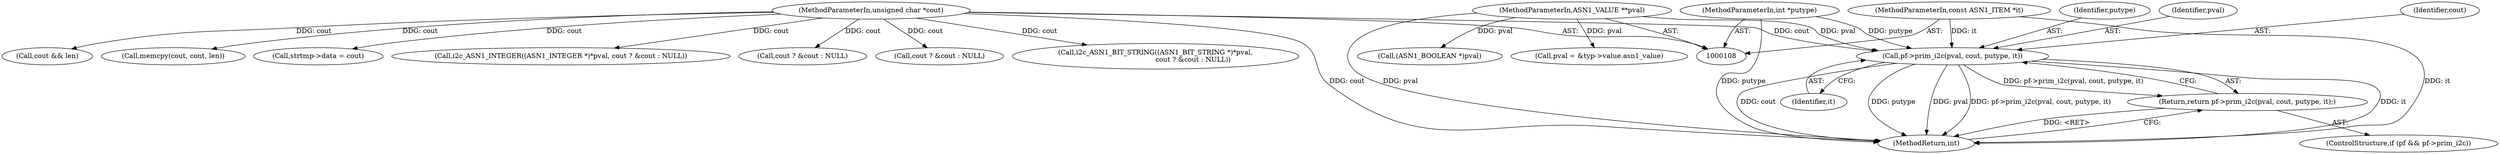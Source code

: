 digraph "0_openssl_f5da52e308a6aeea6d5f3df98c4da295d7e9cc27_1@pointer" {
"1000137" [label="(Call,pf->prim_i2c(pval, cout, putype, it))"];
"1000109" [label="(MethodParameterIn,ASN1_VALUE **pval)"];
"1000110" [label="(MethodParameterIn,unsigned char *cout)"];
"1000111" [label="(MethodParameterIn,int *putype)"];
"1000112" [label="(MethodParameterIn,const ASN1_ITEM *it)"];
"1000136" [label="(Return,return pf->prim_i2c(pval, cout, putype, it);)"];
"1000130" [label="(ControlStructure,if (pf && pf->prim_i2c))"];
"1000376" [label="(Call,strtmp->data = cout)"];
"1000140" [label="(Identifier,putype)"];
"1000326" [label="(Call,i2c_ASN1_INTEGER((ASN1_INTEGER *)*pval, cout ? &cout : NULL))"];
"1000317" [label="(Call,cout ? &cout : NULL)"];
"1000137" [label="(Call,pf->prim_i2c(pval, cout, putype, it))"];
"1000136" [label="(Return,return pf->prim_i2c(pval, cout, putype, it);)"];
"1000331" [label="(Call,cout ? &cout : NULL)"];
"1000253" [label="(Call,(ASN1_BOOLEAN *)pval)"];
"1000312" [label="(Call,i2c_ASN1_BIT_STRING((ASN1_BIT_STRING *)*pval,\n                                   cout ? &cout : NULL))"];
"1000410" [label="(MethodReturn,int)"];
"1000138" [label="(Identifier,pval)"];
"1000111" [label="(MethodParameterIn,int *putype)"];
"1000401" [label="(Call,cout && len)"];
"1000208" [label="(Call,pval = &typ->value.asn1_value)"];
"1000109" [label="(MethodParameterIn,ASN1_VALUE **pval)"];
"1000112" [label="(MethodParameterIn,const ASN1_ITEM *it)"];
"1000110" [label="(MethodParameterIn,unsigned char *cout)"];
"1000141" [label="(Identifier,it)"];
"1000139" [label="(Identifier,cout)"];
"1000404" [label="(Call,memcpy(cout, cont, len))"];
"1000137" -> "1000136"  [label="AST: "];
"1000137" -> "1000141"  [label="CFG: "];
"1000138" -> "1000137"  [label="AST: "];
"1000139" -> "1000137"  [label="AST: "];
"1000140" -> "1000137"  [label="AST: "];
"1000141" -> "1000137"  [label="AST: "];
"1000136" -> "1000137"  [label="CFG: "];
"1000137" -> "1000410"  [label="DDG: it"];
"1000137" -> "1000410"  [label="DDG: cout"];
"1000137" -> "1000410"  [label="DDG: putype"];
"1000137" -> "1000410"  [label="DDG: pval"];
"1000137" -> "1000410"  [label="DDG: pf->prim_i2c(pval, cout, putype, it)"];
"1000137" -> "1000136"  [label="DDG: pf->prim_i2c(pval, cout, putype, it)"];
"1000109" -> "1000137"  [label="DDG: pval"];
"1000110" -> "1000137"  [label="DDG: cout"];
"1000111" -> "1000137"  [label="DDG: putype"];
"1000112" -> "1000137"  [label="DDG: it"];
"1000109" -> "1000108"  [label="AST: "];
"1000109" -> "1000410"  [label="DDG: pval"];
"1000109" -> "1000208"  [label="DDG: pval"];
"1000109" -> "1000253"  [label="DDG: pval"];
"1000110" -> "1000108"  [label="AST: "];
"1000110" -> "1000410"  [label="DDG: cout"];
"1000110" -> "1000312"  [label="DDG: cout"];
"1000110" -> "1000317"  [label="DDG: cout"];
"1000110" -> "1000326"  [label="DDG: cout"];
"1000110" -> "1000331"  [label="DDG: cout"];
"1000110" -> "1000376"  [label="DDG: cout"];
"1000110" -> "1000401"  [label="DDG: cout"];
"1000110" -> "1000404"  [label="DDG: cout"];
"1000111" -> "1000108"  [label="AST: "];
"1000111" -> "1000410"  [label="DDG: putype"];
"1000112" -> "1000108"  [label="AST: "];
"1000112" -> "1000410"  [label="DDG: it"];
"1000136" -> "1000130"  [label="AST: "];
"1000410" -> "1000136"  [label="CFG: "];
"1000136" -> "1000410"  [label="DDG: <RET>"];
}
